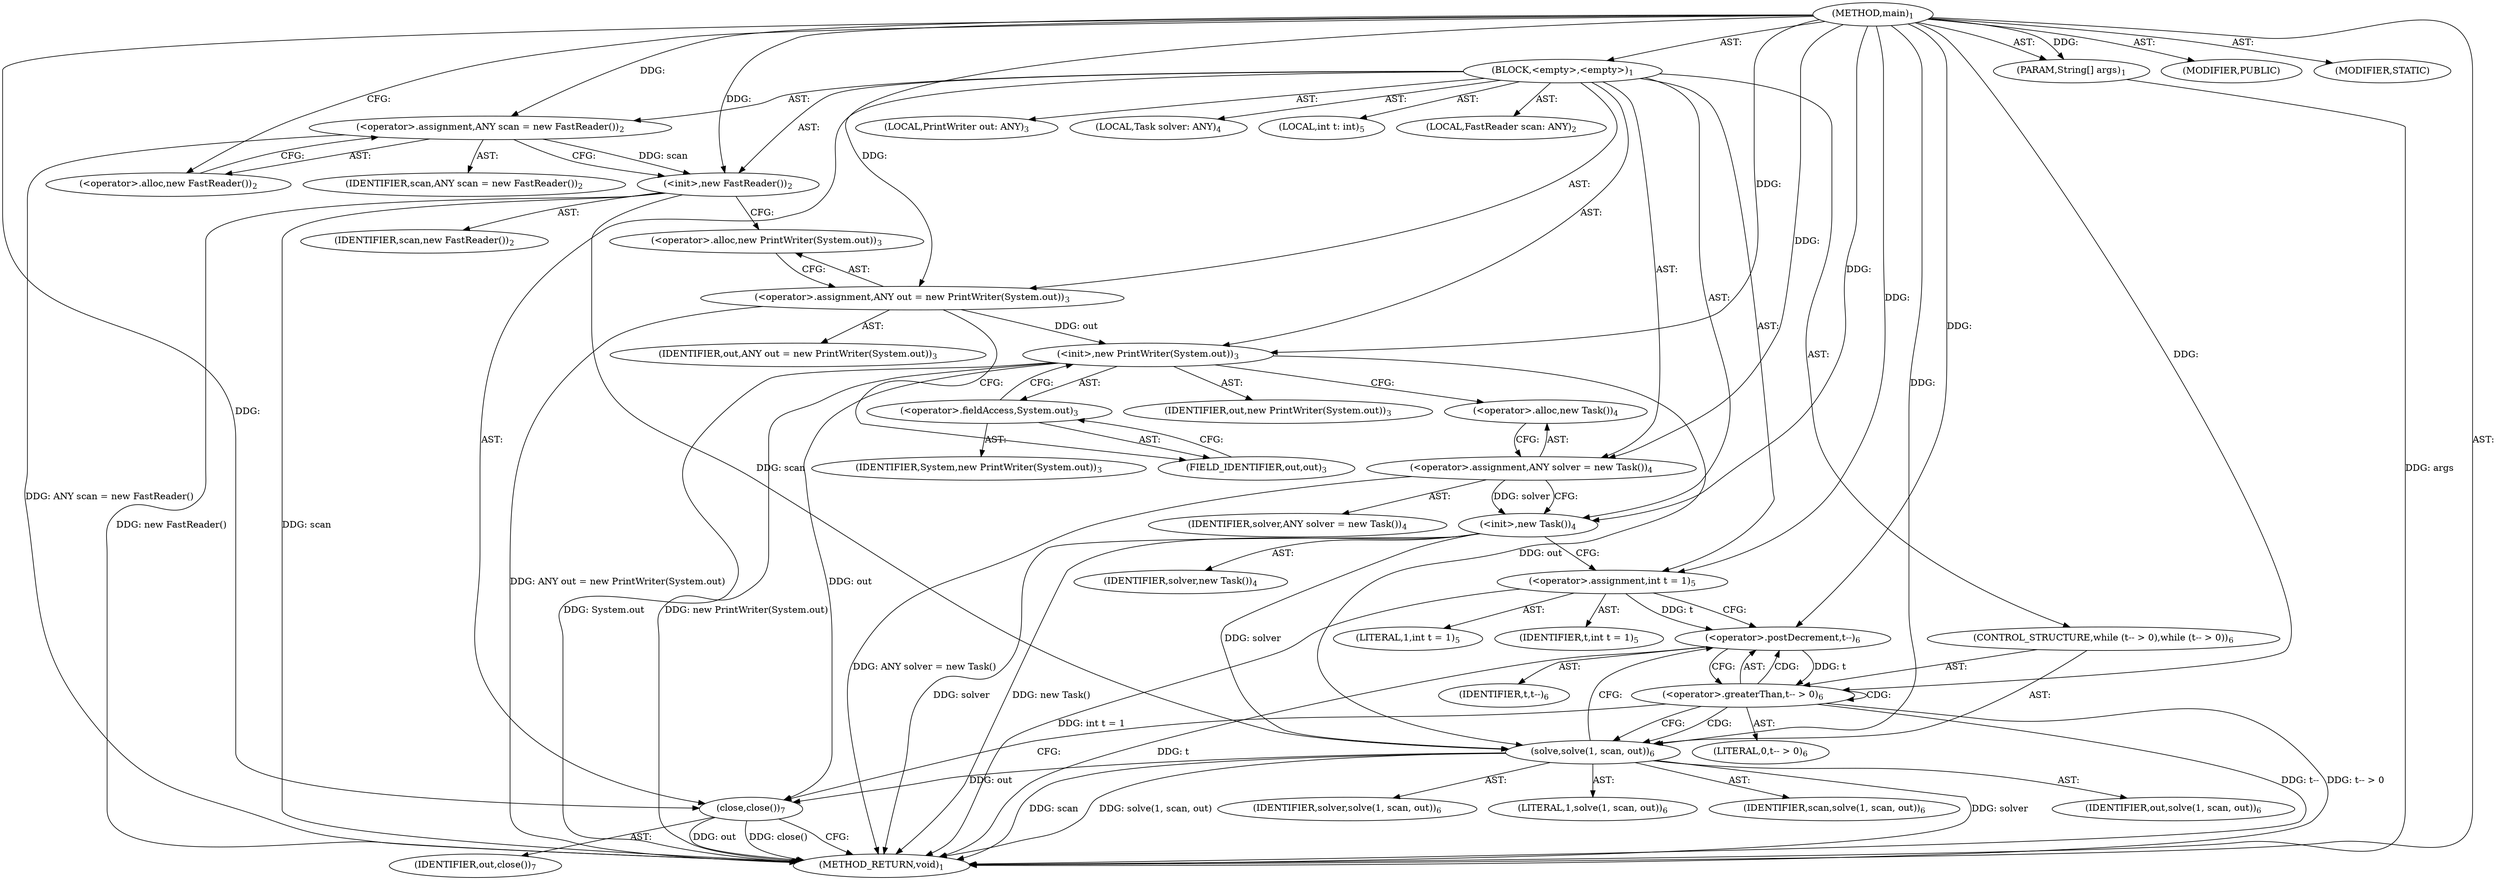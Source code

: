 digraph "main" {  
"23" [label = <(METHOD,main)<SUB>1</SUB>> ]
"24" [label = <(PARAM,String[] args)<SUB>1</SUB>> ]
"25" [label = <(BLOCK,&lt;empty&gt;,&lt;empty&gt;)<SUB>1</SUB>> ]
"4" [label = <(LOCAL,FastReader scan: ANY)<SUB>2</SUB>> ]
"26" [label = <(&lt;operator&gt;.assignment,ANY scan = new FastReader())<SUB>2</SUB>> ]
"27" [label = <(IDENTIFIER,scan,ANY scan = new FastReader())<SUB>2</SUB>> ]
"28" [label = <(&lt;operator&gt;.alloc,new FastReader())<SUB>2</SUB>> ]
"29" [label = <(&lt;init&gt;,new FastReader())<SUB>2</SUB>> ]
"3" [label = <(IDENTIFIER,scan,new FastReader())<SUB>2</SUB>> ]
"6" [label = <(LOCAL,PrintWriter out: ANY)<SUB>3</SUB>> ]
"30" [label = <(&lt;operator&gt;.assignment,ANY out = new PrintWriter(System.out))<SUB>3</SUB>> ]
"31" [label = <(IDENTIFIER,out,ANY out = new PrintWriter(System.out))<SUB>3</SUB>> ]
"32" [label = <(&lt;operator&gt;.alloc,new PrintWriter(System.out))<SUB>3</SUB>> ]
"33" [label = <(&lt;init&gt;,new PrintWriter(System.out))<SUB>3</SUB>> ]
"5" [label = <(IDENTIFIER,out,new PrintWriter(System.out))<SUB>3</SUB>> ]
"34" [label = <(&lt;operator&gt;.fieldAccess,System.out)<SUB>3</SUB>> ]
"35" [label = <(IDENTIFIER,System,new PrintWriter(System.out))<SUB>3</SUB>> ]
"36" [label = <(FIELD_IDENTIFIER,out,out)<SUB>3</SUB>> ]
"8" [label = <(LOCAL,Task solver: ANY)<SUB>4</SUB>> ]
"37" [label = <(&lt;operator&gt;.assignment,ANY solver = new Task())<SUB>4</SUB>> ]
"38" [label = <(IDENTIFIER,solver,ANY solver = new Task())<SUB>4</SUB>> ]
"39" [label = <(&lt;operator&gt;.alloc,new Task())<SUB>4</SUB>> ]
"40" [label = <(&lt;init&gt;,new Task())<SUB>4</SUB>> ]
"7" [label = <(IDENTIFIER,solver,new Task())<SUB>4</SUB>> ]
"41" [label = <(LOCAL,int t: int)<SUB>5</SUB>> ]
"42" [label = <(&lt;operator&gt;.assignment,int t = 1)<SUB>5</SUB>> ]
"43" [label = <(IDENTIFIER,t,int t = 1)<SUB>5</SUB>> ]
"44" [label = <(LITERAL,1,int t = 1)<SUB>5</SUB>> ]
"45" [label = <(CONTROL_STRUCTURE,while (t-- &gt; 0),while (t-- &gt; 0))<SUB>6</SUB>> ]
"46" [label = <(&lt;operator&gt;.greaterThan,t-- &gt; 0)<SUB>6</SUB>> ]
"47" [label = <(&lt;operator&gt;.postDecrement,t--)<SUB>6</SUB>> ]
"48" [label = <(IDENTIFIER,t,t--)<SUB>6</SUB>> ]
"49" [label = <(LITERAL,0,t-- &gt; 0)<SUB>6</SUB>> ]
"50" [label = <(solve,solve(1, scan, out))<SUB>6</SUB>> ]
"51" [label = <(IDENTIFIER,solver,solve(1, scan, out))<SUB>6</SUB>> ]
"52" [label = <(LITERAL,1,solve(1, scan, out))<SUB>6</SUB>> ]
"53" [label = <(IDENTIFIER,scan,solve(1, scan, out))<SUB>6</SUB>> ]
"54" [label = <(IDENTIFIER,out,solve(1, scan, out))<SUB>6</SUB>> ]
"55" [label = <(close,close())<SUB>7</SUB>> ]
"56" [label = <(IDENTIFIER,out,close())<SUB>7</SUB>> ]
"57" [label = <(MODIFIER,PUBLIC)> ]
"58" [label = <(MODIFIER,STATIC)> ]
"59" [label = <(METHOD_RETURN,void)<SUB>1</SUB>> ]
  "23" -> "24"  [ label = "AST: "] 
  "23" -> "25"  [ label = "AST: "] 
  "23" -> "57"  [ label = "AST: "] 
  "23" -> "58"  [ label = "AST: "] 
  "23" -> "59"  [ label = "AST: "] 
  "25" -> "4"  [ label = "AST: "] 
  "25" -> "26"  [ label = "AST: "] 
  "25" -> "29"  [ label = "AST: "] 
  "25" -> "6"  [ label = "AST: "] 
  "25" -> "30"  [ label = "AST: "] 
  "25" -> "33"  [ label = "AST: "] 
  "25" -> "8"  [ label = "AST: "] 
  "25" -> "37"  [ label = "AST: "] 
  "25" -> "40"  [ label = "AST: "] 
  "25" -> "41"  [ label = "AST: "] 
  "25" -> "42"  [ label = "AST: "] 
  "25" -> "45"  [ label = "AST: "] 
  "25" -> "55"  [ label = "AST: "] 
  "26" -> "27"  [ label = "AST: "] 
  "26" -> "28"  [ label = "AST: "] 
  "29" -> "3"  [ label = "AST: "] 
  "30" -> "31"  [ label = "AST: "] 
  "30" -> "32"  [ label = "AST: "] 
  "33" -> "5"  [ label = "AST: "] 
  "33" -> "34"  [ label = "AST: "] 
  "34" -> "35"  [ label = "AST: "] 
  "34" -> "36"  [ label = "AST: "] 
  "37" -> "38"  [ label = "AST: "] 
  "37" -> "39"  [ label = "AST: "] 
  "40" -> "7"  [ label = "AST: "] 
  "42" -> "43"  [ label = "AST: "] 
  "42" -> "44"  [ label = "AST: "] 
  "45" -> "46"  [ label = "AST: "] 
  "45" -> "50"  [ label = "AST: "] 
  "46" -> "47"  [ label = "AST: "] 
  "46" -> "49"  [ label = "AST: "] 
  "47" -> "48"  [ label = "AST: "] 
  "50" -> "51"  [ label = "AST: "] 
  "50" -> "52"  [ label = "AST: "] 
  "50" -> "53"  [ label = "AST: "] 
  "50" -> "54"  [ label = "AST: "] 
  "55" -> "56"  [ label = "AST: "] 
  "26" -> "29"  [ label = "CFG: "] 
  "29" -> "32"  [ label = "CFG: "] 
  "30" -> "36"  [ label = "CFG: "] 
  "33" -> "39"  [ label = "CFG: "] 
  "37" -> "40"  [ label = "CFG: "] 
  "40" -> "42"  [ label = "CFG: "] 
  "42" -> "47"  [ label = "CFG: "] 
  "55" -> "59"  [ label = "CFG: "] 
  "28" -> "26"  [ label = "CFG: "] 
  "32" -> "30"  [ label = "CFG: "] 
  "34" -> "33"  [ label = "CFG: "] 
  "39" -> "37"  [ label = "CFG: "] 
  "46" -> "50"  [ label = "CFG: "] 
  "46" -> "55"  [ label = "CFG: "] 
  "50" -> "47"  [ label = "CFG: "] 
  "36" -> "34"  [ label = "CFG: "] 
  "47" -> "46"  [ label = "CFG: "] 
  "23" -> "28"  [ label = "CFG: "] 
  "24" -> "59"  [ label = "DDG: args"] 
  "26" -> "59"  [ label = "DDG: ANY scan = new FastReader()"] 
  "29" -> "59"  [ label = "DDG: scan"] 
  "29" -> "59"  [ label = "DDG: new FastReader()"] 
  "30" -> "59"  [ label = "DDG: ANY out = new PrintWriter(System.out)"] 
  "33" -> "59"  [ label = "DDG: System.out"] 
  "33" -> "59"  [ label = "DDG: new PrintWriter(System.out)"] 
  "37" -> "59"  [ label = "DDG: ANY solver = new Task()"] 
  "40" -> "59"  [ label = "DDG: solver"] 
  "40" -> "59"  [ label = "DDG: new Task()"] 
  "42" -> "59"  [ label = "DDG: int t = 1"] 
  "47" -> "59"  [ label = "DDG: t"] 
  "46" -> "59"  [ label = "DDG: t--"] 
  "46" -> "59"  [ label = "DDG: t-- &gt; 0"] 
  "55" -> "59"  [ label = "DDG: out"] 
  "55" -> "59"  [ label = "DDG: close()"] 
  "50" -> "59"  [ label = "DDG: solver"] 
  "50" -> "59"  [ label = "DDG: scan"] 
  "50" -> "59"  [ label = "DDG: solve(1, scan, out)"] 
  "23" -> "24"  [ label = "DDG: "] 
  "23" -> "26"  [ label = "DDG: "] 
  "23" -> "30"  [ label = "DDG: "] 
  "23" -> "37"  [ label = "DDG: "] 
  "23" -> "42"  [ label = "DDG: "] 
  "26" -> "29"  [ label = "DDG: scan"] 
  "23" -> "29"  [ label = "DDG: "] 
  "30" -> "33"  [ label = "DDG: out"] 
  "23" -> "33"  [ label = "DDG: "] 
  "37" -> "40"  [ label = "DDG: solver"] 
  "23" -> "40"  [ label = "DDG: "] 
  "33" -> "55"  [ label = "DDG: out"] 
  "50" -> "55"  [ label = "DDG: out"] 
  "23" -> "55"  [ label = "DDG: "] 
  "47" -> "46"  [ label = "DDG: t"] 
  "23" -> "46"  [ label = "DDG: "] 
  "40" -> "50"  [ label = "DDG: solver"] 
  "23" -> "50"  [ label = "DDG: "] 
  "29" -> "50"  [ label = "DDG: scan"] 
  "33" -> "50"  [ label = "DDG: out"] 
  "42" -> "47"  [ label = "DDG: t"] 
  "23" -> "47"  [ label = "DDG: "] 
  "46" -> "47"  [ label = "CDG: "] 
  "46" -> "50"  [ label = "CDG: "] 
  "46" -> "46"  [ label = "CDG: "] 
}
